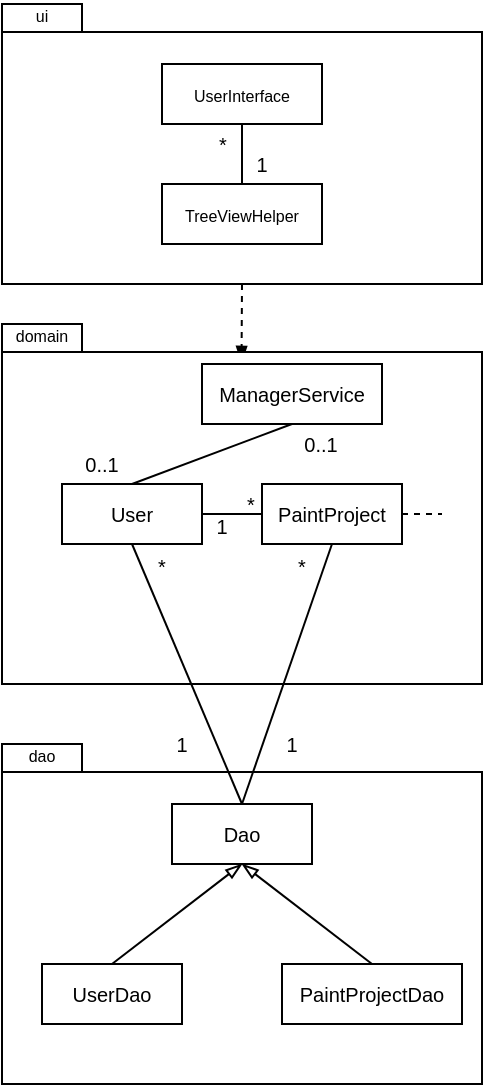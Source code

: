 <mxfile version="12.9.5" type="device"><diagram id="usfkFgoEHxJvX_dshcNm" name="Page-1"><mxGraphModel dx="446" dy="666" grid="1" gridSize="10" guides="1" tooltips="1" connect="1" arrows="1" fold="1" page="1" pageScale="1" pageWidth="827" pageHeight="1169" math="0" shadow="0"><root><mxCell id="0"/><mxCell id="1" parent="0"/><mxCell id="c0GErwNft5Lr23yWjm1B-9" style="edgeStyle=none;rounded=0;orthogonalLoop=1;jettySize=auto;html=1;exitX=0.5;exitY=1;exitDx=0;exitDy=0;exitPerimeter=0;entryX=0.499;entryY=0.108;entryDx=0;entryDy=0;entryPerimeter=0;endArrow=blockThin;endFill=1;strokeColor=#000000;fontSize=10;dashed=1;" edge="1" parent="1" source="c0GErwNft5Lr23yWjm1B-1" target="c0GErwNft5Lr23yWjm1B-8"><mxGeometry relative="1" as="geometry"/></mxCell><mxCell id="c0GErwNft5Lr23yWjm1B-8" value="" style="shape=folder;fontStyle=1;spacingTop=10;tabWidth=40;tabHeight=14;tabPosition=left;html=1;fontSize=10;" vertex="1" parent="1"><mxGeometry x="80" y="220" width="240" height="180" as="geometry"/></mxCell><mxCell id="c0GErwNft5Lr23yWjm1B-10" value="" style="group" vertex="1" connectable="0" parent="1"><mxGeometry x="80" y="60" width="240" height="140" as="geometry"/></mxCell><mxCell id="c0GErwNft5Lr23yWjm1B-1" value="" style="shape=folder;fontStyle=1;spacingTop=10;tabWidth=40;tabHeight=14;tabPosition=left;html=1;" vertex="1" parent="c0GErwNft5Lr23yWjm1B-10"><mxGeometry width="240" height="140" as="geometry"/></mxCell><mxCell id="c0GErwNft5Lr23yWjm1B-2" value="&lt;font style=&quot;font-size: 8px&quot;&gt;ui&lt;/font&gt;" style="text;html=1;strokeColor=none;fillColor=none;align=center;verticalAlign=middle;whiteSpace=wrap;rounded=0;" vertex="1" parent="c0GErwNft5Lr23yWjm1B-10"><mxGeometry width="40" height="10" as="geometry"/></mxCell><mxCell id="c0GErwNft5Lr23yWjm1B-4" value="&lt;font style=&quot;font-size: 8px&quot;&gt;UserInterface&lt;/font&gt;" style="rounded=0;whiteSpace=wrap;html=1;" vertex="1" parent="c0GErwNft5Lr23yWjm1B-10"><mxGeometry x="80" y="30" width="80" height="30" as="geometry"/></mxCell><mxCell id="c0GErwNft5Lr23yWjm1B-5" value="&lt;font style=&quot;font-size: 8px&quot;&gt;TreeViewHelper&lt;/font&gt;" style="rounded=0;whiteSpace=wrap;html=1;" vertex="1" parent="c0GErwNft5Lr23yWjm1B-10"><mxGeometry x="80" y="90" width="80" height="30" as="geometry"/></mxCell><mxCell id="c0GErwNft5Lr23yWjm1B-6" value="*" style="rounded=0;orthogonalLoop=1;jettySize=auto;html=1;exitX=0.5;exitY=1;exitDx=0;exitDy=0;entryX=0.5;entryY=0;entryDx=0;entryDy=0;strokeColor=#000000;endArrow=none;endFill=0;fontSize=10;" edge="1" parent="c0GErwNft5Lr23yWjm1B-10" source="c0GErwNft5Lr23yWjm1B-4" target="c0GErwNft5Lr23yWjm1B-5"><mxGeometry x="-0.333" y="-10" relative="1" as="geometry"><mxPoint x="110" y="80" as="sourcePoint"/><mxPoint x="140" y="100" as="targetPoint"/><mxPoint as="offset"/></mxGeometry></mxCell><mxCell id="c0GErwNft5Lr23yWjm1B-7" value="&lt;font style=&quot;font-size: 10px&quot;&gt;1&lt;/font&gt;" style="text;html=1;strokeColor=none;fillColor=none;align=center;verticalAlign=middle;whiteSpace=wrap;rounded=0;" vertex="1" parent="c0GErwNft5Lr23yWjm1B-10"><mxGeometry x="110" y="70" width="40" height="20" as="geometry"/></mxCell><mxCell id="c0GErwNft5Lr23yWjm1B-11" value="&lt;font style=&quot;font-size: 8px&quot;&gt;domain&lt;/font&gt;" style="text;html=1;strokeColor=none;fillColor=none;align=center;verticalAlign=middle;whiteSpace=wrap;rounded=0;fontSize=10;" vertex="1" parent="1"><mxGeometry x="80" y="220" width="40" height="10" as="geometry"/></mxCell><mxCell id="c0GErwNft5Lr23yWjm1B-12" value="ManagerService" style="rounded=0;whiteSpace=wrap;html=1;fontSize=10;" vertex="1" parent="1"><mxGeometry x="180" y="240" width="90" height="30" as="geometry"/></mxCell><mxCell id="c0GErwNft5Lr23yWjm1B-14" value="0..1" style="edgeStyle=none;rounded=0;orthogonalLoop=1;jettySize=auto;html=1;exitX=0.5;exitY=0;exitDx=0;exitDy=0;entryX=0.5;entryY=1;entryDx=0;entryDy=0;endArrow=none;endFill=0;strokeColor=#000000;fontSize=10;" edge="1" parent="1" source="c0GErwNft5Lr23yWjm1B-13" target="c0GErwNft5Lr23yWjm1B-12"><mxGeometry x="1" y="-18" relative="1" as="geometry"><mxPoint x="8" y="-7" as="offset"/></mxGeometry></mxCell><mxCell id="c0GErwNft5Lr23yWjm1B-20" value="*" style="edgeStyle=none;rounded=0;orthogonalLoop=1;jettySize=auto;html=1;exitX=1;exitY=0.5;exitDx=0;exitDy=0;endArrow=none;endFill=0;strokeColor=#000000;fontSize=10;labelBackgroundColor=none;" edge="1" parent="1" target="c0GErwNft5Lr23yWjm1B-19"><mxGeometry x="0.6" y="5" relative="1" as="geometry"><mxPoint x="180" y="315" as="sourcePoint"/><mxPoint x="230" y="315" as="targetPoint"/><mxPoint as="offset"/></mxGeometry></mxCell><mxCell id="c0GErwNft5Lr23yWjm1B-13" value="User" style="rounded=0;whiteSpace=wrap;html=1;fontSize=10;" vertex="1" parent="1"><mxGeometry x="110" y="300" width="70" height="30" as="geometry"/></mxCell><mxCell id="c0GErwNft5Lr23yWjm1B-16" value="0..1" style="text;html=1;strokeColor=none;fillColor=none;align=center;verticalAlign=middle;whiteSpace=wrap;rounded=0;fontSize=10;" vertex="1" parent="1"><mxGeometry x="110" y="280" width="40" height="20" as="geometry"/></mxCell><mxCell id="c0GErwNft5Lr23yWjm1B-17" value="" style="shape=folder;fontStyle=1;spacingTop=10;tabWidth=40;tabHeight=14;tabPosition=left;html=1;fontSize=10;" vertex="1" parent="1"><mxGeometry x="80" y="430" width="240" height="170" as="geometry"/></mxCell><mxCell id="c0GErwNft5Lr23yWjm1B-18" value="&lt;font style=&quot;font-size: 8px&quot;&gt;dao&lt;/font&gt;" style="text;html=1;strokeColor=none;fillColor=none;align=center;verticalAlign=middle;whiteSpace=wrap;rounded=0;fontSize=10;" vertex="1" parent="1"><mxGeometry x="80" y="430" width="40" height="10" as="geometry"/></mxCell><mxCell id="c0GErwNft5Lr23yWjm1B-23" style="edgeStyle=none;rounded=0;orthogonalLoop=1;jettySize=auto;html=1;exitX=1;exitY=0.5;exitDx=0;exitDy=0;labelBackgroundColor=none;endArrow=none;endFill=0;strokeColor=#000000;fontSize=10;dashed=1;" edge="1" parent="1" source="c0GErwNft5Lr23yWjm1B-19"><mxGeometry relative="1" as="geometry"><mxPoint x="300" y="315" as="targetPoint"/></mxGeometry></mxCell><mxCell id="c0GErwNft5Lr23yWjm1B-27" style="edgeStyle=none;rounded=0;orthogonalLoop=1;jettySize=auto;html=1;exitX=0.5;exitY=1;exitDx=0;exitDy=0;entryX=0.5;entryY=0;entryDx=0;entryDy=0;labelBackgroundColor=none;endArrow=none;endFill=0;strokeColor=#000000;fontSize=10;" edge="1" parent="1" source="c0GErwNft5Lr23yWjm1B-19" target="c0GErwNft5Lr23yWjm1B-25"><mxGeometry relative="1" as="geometry"/></mxCell><mxCell id="c0GErwNft5Lr23yWjm1B-19" value="PaintProject" style="rounded=0;whiteSpace=wrap;html=1;fontSize=10;" vertex="1" parent="1"><mxGeometry x="210" y="300" width="70" height="30" as="geometry"/></mxCell><mxCell id="c0GErwNft5Lr23yWjm1B-22" value="1" style="text;html=1;strokeColor=none;fillColor=none;align=center;verticalAlign=middle;whiteSpace=wrap;rounded=0;fontSize=10;" vertex="1" parent="1"><mxGeometry x="170" y="311" width="40" height="20" as="geometry"/></mxCell><mxCell id="c0GErwNft5Lr23yWjm1B-25" value="Dao" style="rounded=0;whiteSpace=wrap;html=1;fontSize=10;" vertex="1" parent="1"><mxGeometry x="165" y="460" width="70" height="30" as="geometry"/></mxCell><mxCell id="c0GErwNft5Lr23yWjm1B-26" style="edgeStyle=none;rounded=0;orthogonalLoop=1;jettySize=auto;html=1;exitX=0.5;exitY=1;exitDx=0;exitDy=0;entryX=0.5;entryY=0;entryDx=0;entryDy=0;labelBackgroundColor=none;endArrow=none;endFill=0;strokeColor=#000000;fontSize=10;" edge="1" parent="1" source="c0GErwNft5Lr23yWjm1B-13" target="c0GErwNft5Lr23yWjm1B-25"><mxGeometry relative="1" as="geometry"/></mxCell><mxCell id="c0GErwNft5Lr23yWjm1B-28" value="1" style="text;html=1;strokeColor=none;fillColor=none;align=center;verticalAlign=middle;whiteSpace=wrap;rounded=0;fontSize=10;" vertex="1" parent="1"><mxGeometry x="205" y="420" width="40" height="20" as="geometry"/></mxCell><mxCell id="c0GErwNft5Lr23yWjm1B-29" value="1" style="text;html=1;strokeColor=none;fillColor=none;align=center;verticalAlign=middle;whiteSpace=wrap;rounded=0;fontSize=10;" vertex="1" parent="1"><mxGeometry x="150" y="420" width="40" height="20" as="geometry"/></mxCell><mxCell id="c0GErwNft5Lr23yWjm1B-30" value="*" style="text;html=1;strokeColor=none;fillColor=none;align=center;verticalAlign=middle;whiteSpace=wrap;rounded=0;fontSize=10;" vertex="1" parent="1"><mxGeometry x="140" y="331" width="40" height="20" as="geometry"/></mxCell><mxCell id="c0GErwNft5Lr23yWjm1B-31" value="*" style="text;html=1;strokeColor=none;fillColor=none;align=center;verticalAlign=middle;whiteSpace=wrap;rounded=0;fontSize=10;" vertex="1" parent="1"><mxGeometry x="210" y="331" width="40" height="20" as="geometry"/></mxCell><mxCell id="c0GErwNft5Lr23yWjm1B-34" style="edgeStyle=none;rounded=0;orthogonalLoop=1;jettySize=auto;html=1;exitX=0.5;exitY=0;exitDx=0;exitDy=0;entryX=0.5;entryY=1;entryDx=0;entryDy=0;labelBackgroundColor=none;endArrow=blockThin;endFill=0;strokeColor=#000000;fontSize=10;" edge="1" parent="1" source="c0GErwNft5Lr23yWjm1B-32" target="c0GErwNft5Lr23yWjm1B-25"><mxGeometry relative="1" as="geometry"/></mxCell><mxCell id="c0GErwNft5Lr23yWjm1B-32" value="UserDao" style="rounded=0;whiteSpace=wrap;html=1;fontSize=10;" vertex="1" parent="1"><mxGeometry x="100" y="540" width="70" height="30" as="geometry"/></mxCell><mxCell id="c0GErwNft5Lr23yWjm1B-35" style="edgeStyle=none;rounded=0;orthogonalLoop=1;jettySize=auto;html=1;exitX=0.5;exitY=0;exitDx=0;exitDy=0;entryX=0.5;entryY=1;entryDx=0;entryDy=0;labelBackgroundColor=none;endArrow=blockThin;endFill=0;strokeColor=#000000;fontSize=10;" edge="1" parent="1" source="c0GErwNft5Lr23yWjm1B-33" target="c0GErwNft5Lr23yWjm1B-25"><mxGeometry relative="1" as="geometry"/></mxCell><mxCell id="c0GErwNft5Lr23yWjm1B-33" value="PaintProjectDao" style="rounded=0;whiteSpace=wrap;html=1;fontSize=10;" vertex="1" parent="1"><mxGeometry x="220" y="540" width="90" height="30" as="geometry"/></mxCell></root></mxGraphModel></diagram></mxfile>